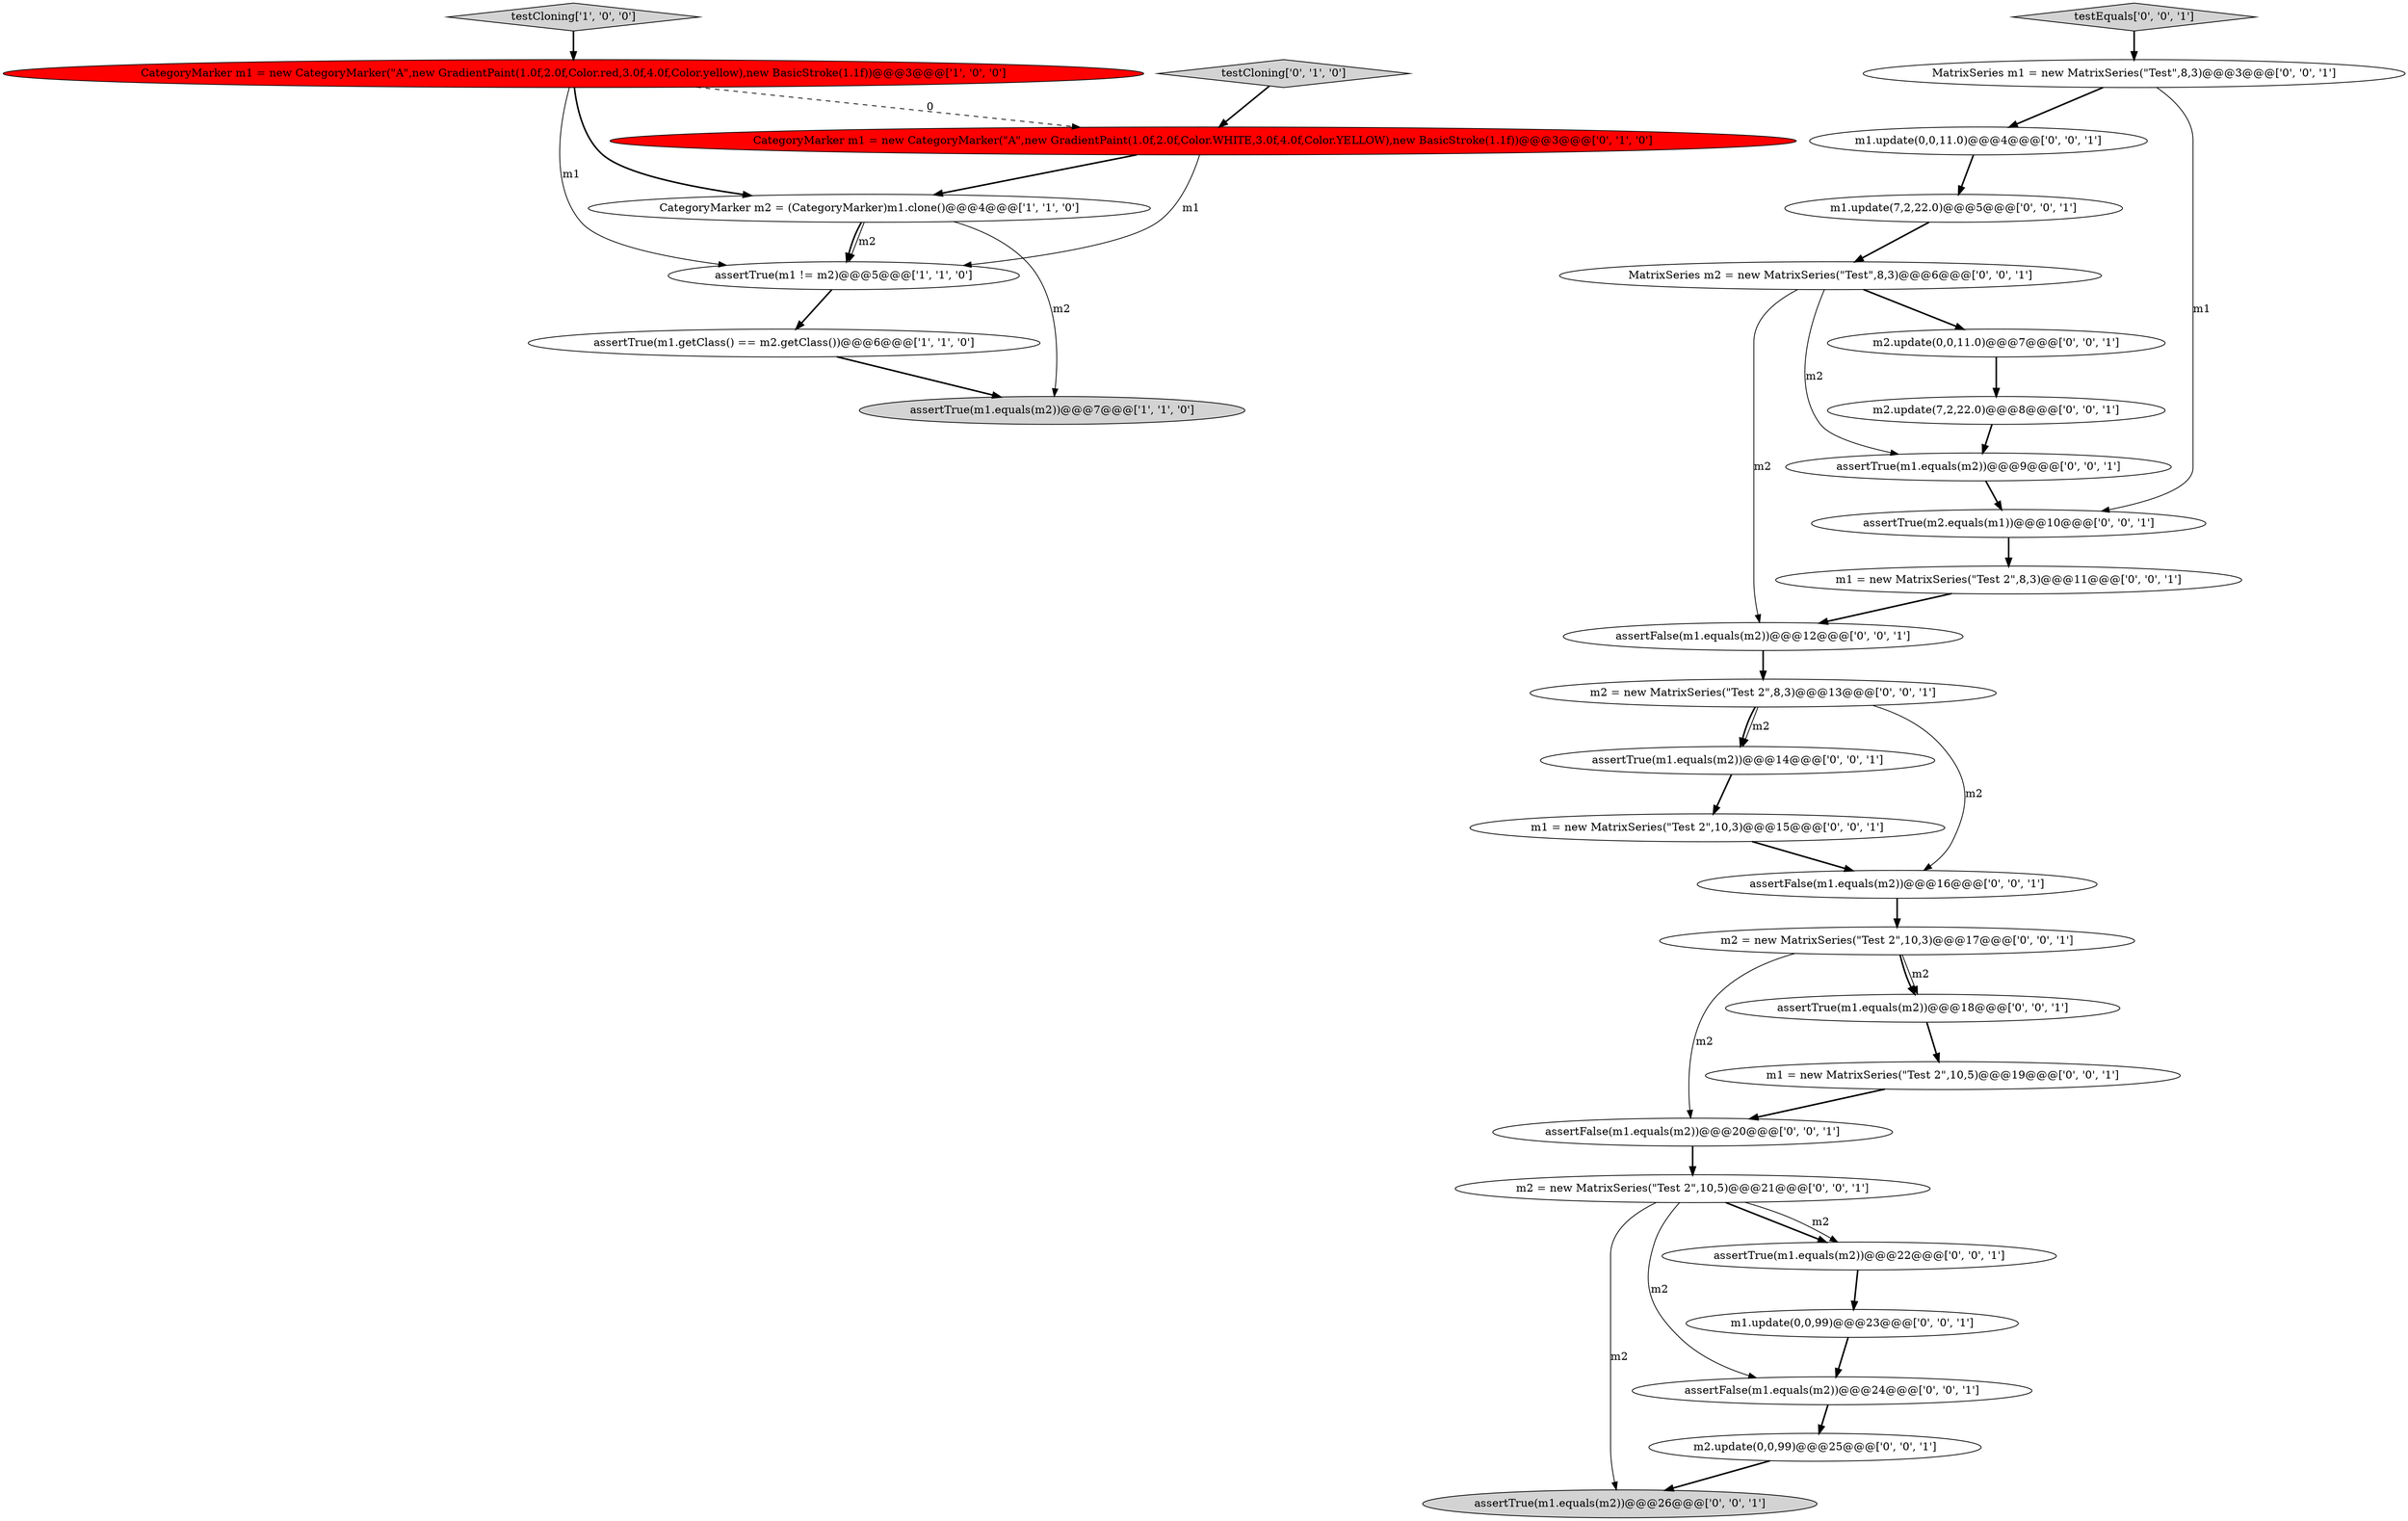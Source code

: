 digraph {
2 [style = filled, label = "CategoryMarker m1 = new CategoryMarker(\"A\",new GradientPaint(1.0f,2.0f,Color.red,3.0f,4.0f,Color.yellow),new BasicStroke(1.1f))@@@3@@@['1', '0', '0']", fillcolor = red, shape = ellipse image = "AAA1AAABBB1BBB"];
3 [style = filled, label = "assertTrue(m1.getClass() == m2.getClass())@@@6@@@['1', '1', '0']", fillcolor = white, shape = ellipse image = "AAA0AAABBB1BBB"];
11 [style = filled, label = "m2.update(7,2,22.0)@@@8@@@['0', '0', '1']", fillcolor = white, shape = ellipse image = "AAA0AAABBB3BBB"];
1 [style = filled, label = "CategoryMarker m2 = (CategoryMarker)m1.clone()@@@4@@@['1', '1', '0']", fillcolor = white, shape = ellipse image = "AAA0AAABBB1BBB"];
27 [style = filled, label = "testEquals['0', '0', '1']", fillcolor = lightgray, shape = diamond image = "AAA0AAABBB3BBB"];
7 [style = filled, label = "testCloning['0', '1', '0']", fillcolor = lightgray, shape = diamond image = "AAA0AAABBB2BBB"];
21 [style = filled, label = "assertFalse(m1.equals(m2))@@@20@@@['0', '0', '1']", fillcolor = white, shape = ellipse image = "AAA0AAABBB3BBB"];
23 [style = filled, label = "assertTrue(m1.equals(m2))@@@14@@@['0', '0', '1']", fillcolor = white, shape = ellipse image = "AAA0AAABBB3BBB"];
13 [style = filled, label = "assertTrue(m1.equals(m2))@@@26@@@['0', '0', '1']", fillcolor = lightgray, shape = ellipse image = "AAA0AAABBB3BBB"];
24 [style = filled, label = "m1 = new MatrixSeries(\"Test 2\",10,5)@@@19@@@['0', '0', '1']", fillcolor = white, shape = ellipse image = "AAA0AAABBB3BBB"];
19 [style = filled, label = "m2.update(0,0,11.0)@@@7@@@['0', '0', '1']", fillcolor = white, shape = ellipse image = "AAA0AAABBB3BBB"];
31 [style = filled, label = "m2.update(0,0,99)@@@25@@@['0', '0', '1']", fillcolor = white, shape = ellipse image = "AAA0AAABBB3BBB"];
8 [style = filled, label = "assertFalse(m1.equals(m2))@@@24@@@['0', '0', '1']", fillcolor = white, shape = ellipse image = "AAA0AAABBB3BBB"];
28 [style = filled, label = "m1.update(0,0,99)@@@23@@@['0', '0', '1']", fillcolor = white, shape = ellipse image = "AAA0AAABBB3BBB"];
17 [style = filled, label = "MatrixSeries m1 = new MatrixSeries(\"Test\",8,3)@@@3@@@['0', '0', '1']", fillcolor = white, shape = ellipse image = "AAA0AAABBB3BBB"];
0 [style = filled, label = "assertTrue(m1 != m2)@@@5@@@['1', '1', '0']", fillcolor = white, shape = ellipse image = "AAA0AAABBB1BBB"];
25 [style = filled, label = "MatrixSeries m2 = new MatrixSeries(\"Test\",8,3)@@@6@@@['0', '0', '1']", fillcolor = white, shape = ellipse image = "AAA0AAABBB3BBB"];
16 [style = filled, label = "m1.update(7,2,22.0)@@@5@@@['0', '0', '1']", fillcolor = white, shape = ellipse image = "AAA0AAABBB3BBB"];
29 [style = filled, label = "m1 = new MatrixSeries(\"Test 2\",10,3)@@@15@@@['0', '0', '1']", fillcolor = white, shape = ellipse image = "AAA0AAABBB3BBB"];
9 [style = filled, label = "m1 = new MatrixSeries(\"Test 2\",8,3)@@@11@@@['0', '0', '1']", fillcolor = white, shape = ellipse image = "AAA0AAABBB3BBB"];
30 [style = filled, label = "m1.update(0,0,11.0)@@@4@@@['0', '0', '1']", fillcolor = white, shape = ellipse image = "AAA0AAABBB3BBB"];
26 [style = filled, label = "assertFalse(m1.equals(m2))@@@16@@@['0', '0', '1']", fillcolor = white, shape = ellipse image = "AAA0AAABBB3BBB"];
14 [style = filled, label = "assertTrue(m2.equals(m1))@@@10@@@['0', '0', '1']", fillcolor = white, shape = ellipse image = "AAA0AAABBB3BBB"];
4 [style = filled, label = "assertTrue(m1.equals(m2))@@@7@@@['1', '1', '0']", fillcolor = lightgray, shape = ellipse image = "AAA0AAABBB1BBB"];
10 [style = filled, label = "assertTrue(m1.equals(m2))@@@22@@@['0', '0', '1']", fillcolor = white, shape = ellipse image = "AAA0AAABBB3BBB"];
20 [style = filled, label = "m2 = new MatrixSeries(\"Test 2\",10,5)@@@21@@@['0', '0', '1']", fillcolor = white, shape = ellipse image = "AAA0AAABBB3BBB"];
18 [style = filled, label = "m2 = new MatrixSeries(\"Test 2\",8,3)@@@13@@@['0', '0', '1']", fillcolor = white, shape = ellipse image = "AAA0AAABBB3BBB"];
5 [style = filled, label = "testCloning['1', '0', '0']", fillcolor = lightgray, shape = diamond image = "AAA0AAABBB1BBB"];
32 [style = filled, label = "assertTrue(m1.equals(m2))@@@18@@@['0', '0', '1']", fillcolor = white, shape = ellipse image = "AAA0AAABBB3BBB"];
15 [style = filled, label = "assertFalse(m1.equals(m2))@@@12@@@['0', '0', '1']", fillcolor = white, shape = ellipse image = "AAA0AAABBB3BBB"];
22 [style = filled, label = "m2 = new MatrixSeries(\"Test 2\",10,3)@@@17@@@['0', '0', '1']", fillcolor = white, shape = ellipse image = "AAA0AAABBB3BBB"];
12 [style = filled, label = "assertTrue(m1.equals(m2))@@@9@@@['0', '0', '1']", fillcolor = white, shape = ellipse image = "AAA0AAABBB3BBB"];
6 [style = filled, label = "CategoryMarker m1 = new CategoryMarker(\"A\",new GradientPaint(1.0f,2.0f,Color.WHITE,3.0f,4.0f,Color.YELLOW),new BasicStroke(1.1f))@@@3@@@['0', '1', '0']", fillcolor = red, shape = ellipse image = "AAA1AAABBB2BBB"];
0->3 [style = bold, label=""];
18->26 [style = solid, label="m2"];
10->28 [style = bold, label=""];
18->23 [style = bold, label=""];
8->31 [style = bold, label=""];
2->1 [style = bold, label=""];
31->13 [style = bold, label=""];
25->15 [style = solid, label="m2"];
22->32 [style = bold, label=""];
16->25 [style = bold, label=""];
17->30 [style = bold, label=""];
19->11 [style = bold, label=""];
11->12 [style = bold, label=""];
1->0 [style = bold, label=""];
3->4 [style = bold, label=""];
15->18 [style = bold, label=""];
26->22 [style = bold, label=""];
29->26 [style = bold, label=""];
20->10 [style = bold, label=""];
1->0 [style = solid, label="m2"];
23->29 [style = bold, label=""];
1->4 [style = solid, label="m2"];
22->32 [style = solid, label="m2"];
6->1 [style = bold, label=""];
20->10 [style = solid, label="m2"];
20->13 [style = solid, label="m2"];
5->2 [style = bold, label=""];
2->0 [style = solid, label="m1"];
21->20 [style = bold, label=""];
20->8 [style = solid, label="m2"];
24->21 [style = bold, label=""];
9->15 [style = bold, label=""];
28->8 [style = bold, label=""];
7->6 [style = bold, label=""];
12->14 [style = bold, label=""];
25->19 [style = bold, label=""];
27->17 [style = bold, label=""];
2->6 [style = dashed, label="0"];
22->21 [style = solid, label="m2"];
17->14 [style = solid, label="m1"];
14->9 [style = bold, label=""];
6->0 [style = solid, label="m1"];
30->16 [style = bold, label=""];
32->24 [style = bold, label=""];
25->12 [style = solid, label="m2"];
18->23 [style = solid, label="m2"];
}
